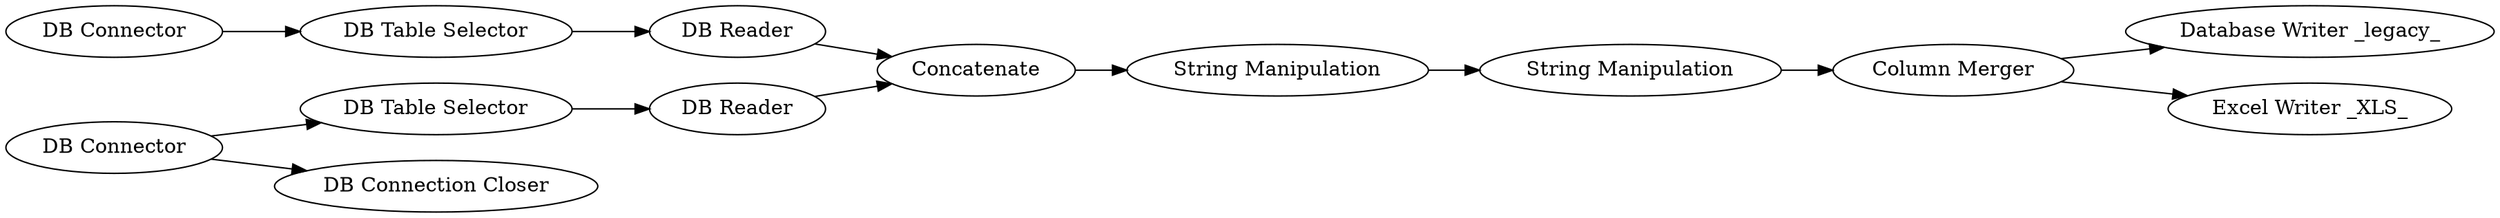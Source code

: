 digraph {
	4 -> 7
	1 -> 4
	8 -> 9
	5 -> 20
	3 -> 8
	1 -> 21
	5 -> 22
	11 -> 5
	9 -> 10
	2 -> 3
	10 -> 11
	7 -> 9
	5 [label="Column Merger"]
	20 [label="Database Writer _legacy_"]
	1 [label="DB Connector"]
	7 [label="DB Reader"]
	22 [label="Excel Writer _XLS_"]
	9 [label=Concatenate]
	11 [label="String Manipulation"]
	21 [label="DB Connection Closer"]
	4 [label="DB Table Selector"]
	8 [label="DB Reader"]
	3 [label="DB Table Selector"]
	2 [label="DB Connector"]
	10 [label="String Manipulation"]
	rankdir=LR
}
